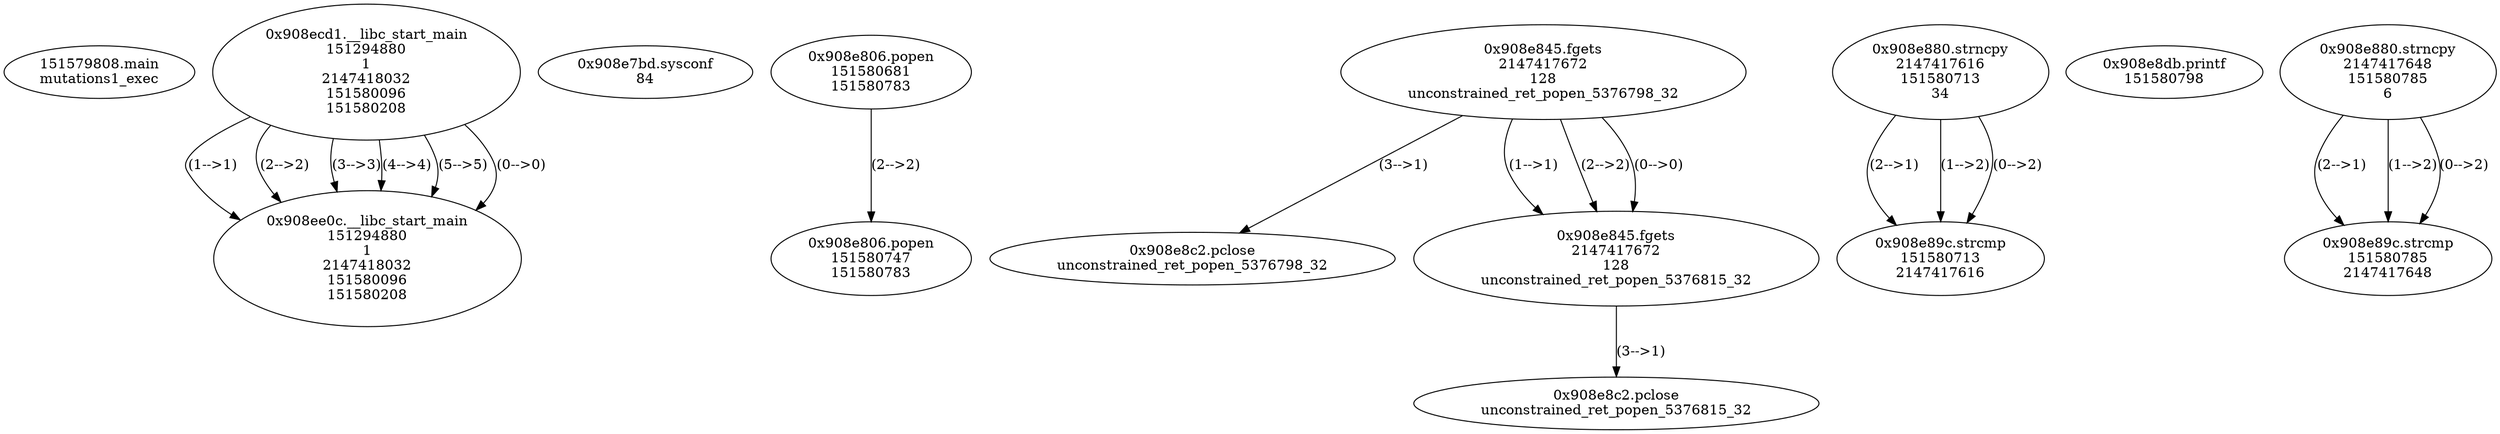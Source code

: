 // Global SCDG with merge call
digraph {
	0 [label="151579808.main
mutations1_exec"]
	1 [label="0x908ecd1.__libc_start_main
151294880
1
2147418032
151580096
151580208"]
	2 [label="0x908ee0c.__libc_start_main
151294880
1
2147418032
151580096
151580208"]
	1 -> 2 [label="(1-->1)"]
	1 -> 2 [label="(2-->2)"]
	1 -> 2 [label="(3-->3)"]
	1 -> 2 [label="(4-->4)"]
	1 -> 2 [label="(5-->5)"]
	1 -> 2 [label="(0-->0)"]
	3 [label="0x908e7bd.sysconf
84"]
	4 [label="0x908e806.popen
151580681
151580783"]
	5 [label="0x908e845.fgets
2147417672
128
unconstrained_ret_popen_5376798_32"]
	6 [label="0x908e880.strncpy
2147417616
151580713
34"]
	7 [label="0x908e89c.strcmp
151580713
2147417616"]
	6 -> 7 [label="(2-->1)"]
	6 -> 7 [label="(1-->2)"]
	6 -> 7 [label="(0-->2)"]
	8 [label="0x908e8c2.pclose
unconstrained_ret_popen_5376798_32"]
	5 -> 8 [label="(3-->1)"]
	9 [label="0x908e8db.printf
151580798"]
	10 [label="0x908e806.popen
151580747
151580783"]
	4 -> 10 [label="(2-->2)"]
	11 [label="0x908e845.fgets
2147417672
128
unconstrained_ret_popen_5376815_32"]
	5 -> 11 [label="(1-->1)"]
	5 -> 11 [label="(2-->2)"]
	5 -> 11 [label="(0-->0)"]
	12 [label="0x908e880.strncpy
2147417648
151580785
6"]
	13 [label="0x908e89c.strcmp
151580785
2147417648"]
	12 -> 13 [label="(2-->1)"]
	12 -> 13 [label="(1-->2)"]
	12 -> 13 [label="(0-->2)"]
	14 [label="0x908e8c2.pclose
unconstrained_ret_popen_5376815_32"]
	11 -> 14 [label="(3-->1)"]
}
